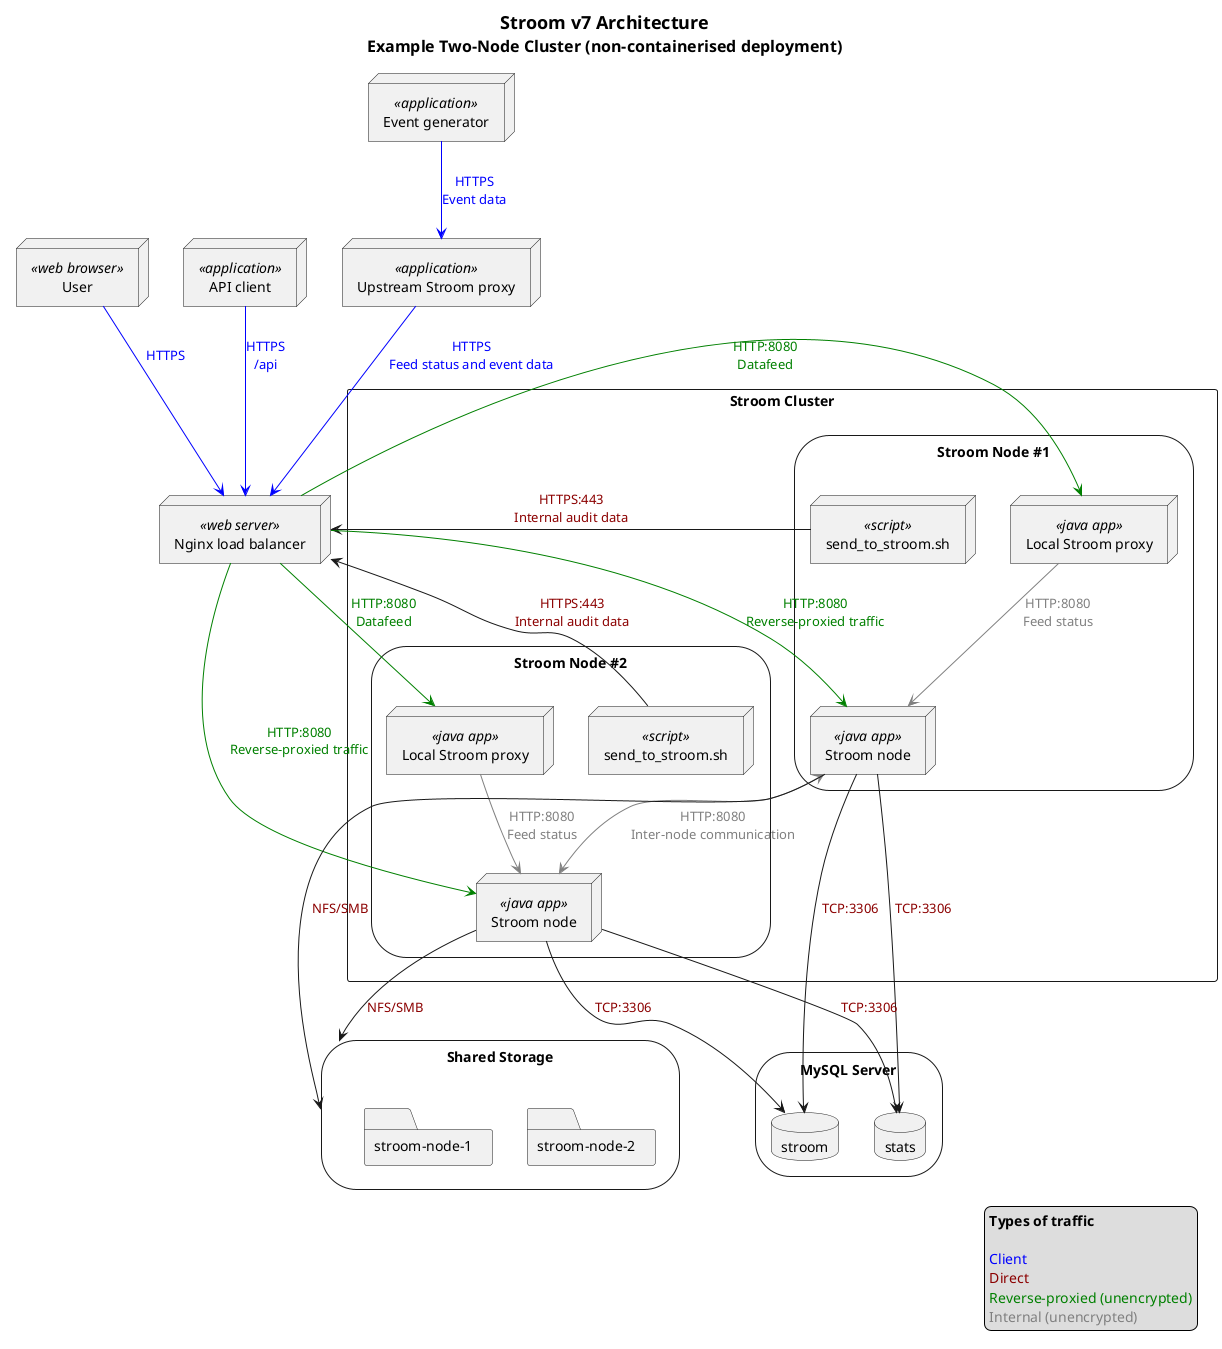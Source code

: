 @startuml

title
    =Stroom v7 Architecture
    ==Example Two-Node Cluster (non-containerised deployment)
end title

'Define the various application ports
!stroom_port=8080
!stroom_proxy_port=8090

'Define all the nodes (services, actors, etc.)
node "Event generator" as event_producer <<application>>
node "User" as ui_client_browser <<web browser>>
node "API client" as api_client_app <<application>>
node "Upstream Stroom proxy" as remote_proxy <<application>>

node "Nginx load balancer" as nginx <<web server>>

rectangle "Stroom Cluster" {
storage "Stroom Node #1" {
    node "Stroom node" as stroom_node_1 <<java app>>
    node "Local Stroom proxy" as stroom_proxy_local_1 <<java app>>
    node "send_to_stroom.sh" as log_sender_script_1 <<script>>

    'Inter-service REST calls to nginx api gateway
    log_sender_script_1 --> nginx : <color:DarkRed>HTTPS:443</color>\n<color:DarkRed>Internal audit data</color>

    'Reverse proxy connections
    nginx -[#Green]-> stroom_node_1 : <color:Green>HTTP:stroom_port</color>\n<color:Green>Reverse-proxied traffic</color>
    nginx -[#Green]-> stroom_proxy_local_1 : <color:Green>HTTP:stroom_port</color>\n<color:Green>Datafeed</color>

    'Effective connections (i.e. ignoring ngix gateway)
    stroom_proxy_local_1 -[#Grey]-> stroom_node_1 : <color:Grey>HTTP:stroom_port</color>\n<color:Grey>Feed status</color>
}

storage "Stroom Node #2" {
    node "Stroom node" as stroom_node_2 <<java app>>
    node "Local Stroom proxy" as stroom_proxy_local_2 <<java app>>
    node "send_to_stroom.sh" as log_sender_script_2 <<script>>

    ' Inter-service REST calls to nginx api gateway
    log_sender_script_2 --> nginx : <color:DarkRed>HTTPS:443</color>\n<color:DarkRed>Internal audit data</color>

    'Reverse proxy connections
    nginx -[#Green]-> stroom_node_2 : <color:Green>HTTP:stroom_port</color>\n<color:Green>Reverse-proxied traffic</color>
    nginx -[#Green]-> stroom_proxy_local_2 : <color:Green>HTTP:stroom_port</color>\n<color:Green>Datafeed</color>

    'Effective connections (i.e. ignoring ngix gateway)
    stroom_proxy_local_2 -[#Grey]-> stroom_node_2 : <color:Grey>HTTP:stroom_port</color>\n<color:Grey>Feed status</color>
}
}

'Intra-cluster communication
stroom_node_1 <-[#Grey]-> stroom_node_2 : <color:Grey>HTTP:stroom_port</color>\n<color:Grey>Inter-node communication</color>

storage "MySQL Server" as stroom_all_dbs {
    database "stroom" as stroom_db
    database "stats" as stroom_stats_db
}

'DB connections
stroom_node_1 --> stroom_db : <color:DarkRed>TCP:3306</color>
stroom_node_1 --> stroom_stats_db : <color:DarkRed>TCP:3306</color>
stroom_node_2 --> stroom_db : <color:DarkRed>TCP:3306</color>
stroom_node_2 --> stroom_stats_db : <color:DarkRed>TCP:3306</color>

storage "Shared Storage" as shared_storage {
    folder "stroom-node-2"
    folder "stroom-node-1"
}

'Shared storage connections
stroom_node_1 --> shared_storage : <color:DarkRed>NFS/SMB</color>
stroom_node_2 --> shared_storage : <color:DarkRed>NFS/SMB</color>

'Client connections
ui_client_browser -[#Blue]-> nginx : <color:Blue>HTTPS</color>
api_client_app -[#Blue]-> nginx : <color:Blue>HTTPS</color>\n<color:Blue>/api</color>
event_producer -[#Blue]-> remote_proxy : <color:Blue>HTTPS</color>\n<color:Blue>Event data</color>
remote_proxy -[#Blue]-> nginx : <color:Blue>HTTPS</color>\n<color:Blue>Feed status and event data</color>

legend right
  <b>Types of traffic</b>

  <color:Blue>Client</color>
  <color:DarkRed>Direct</color>
  <color:Green>Reverse-proxied (unencrypted)</color>
  <color:Grey>Internal (unencrypted)</color>
endlegend

'hide empty members

@enduml

